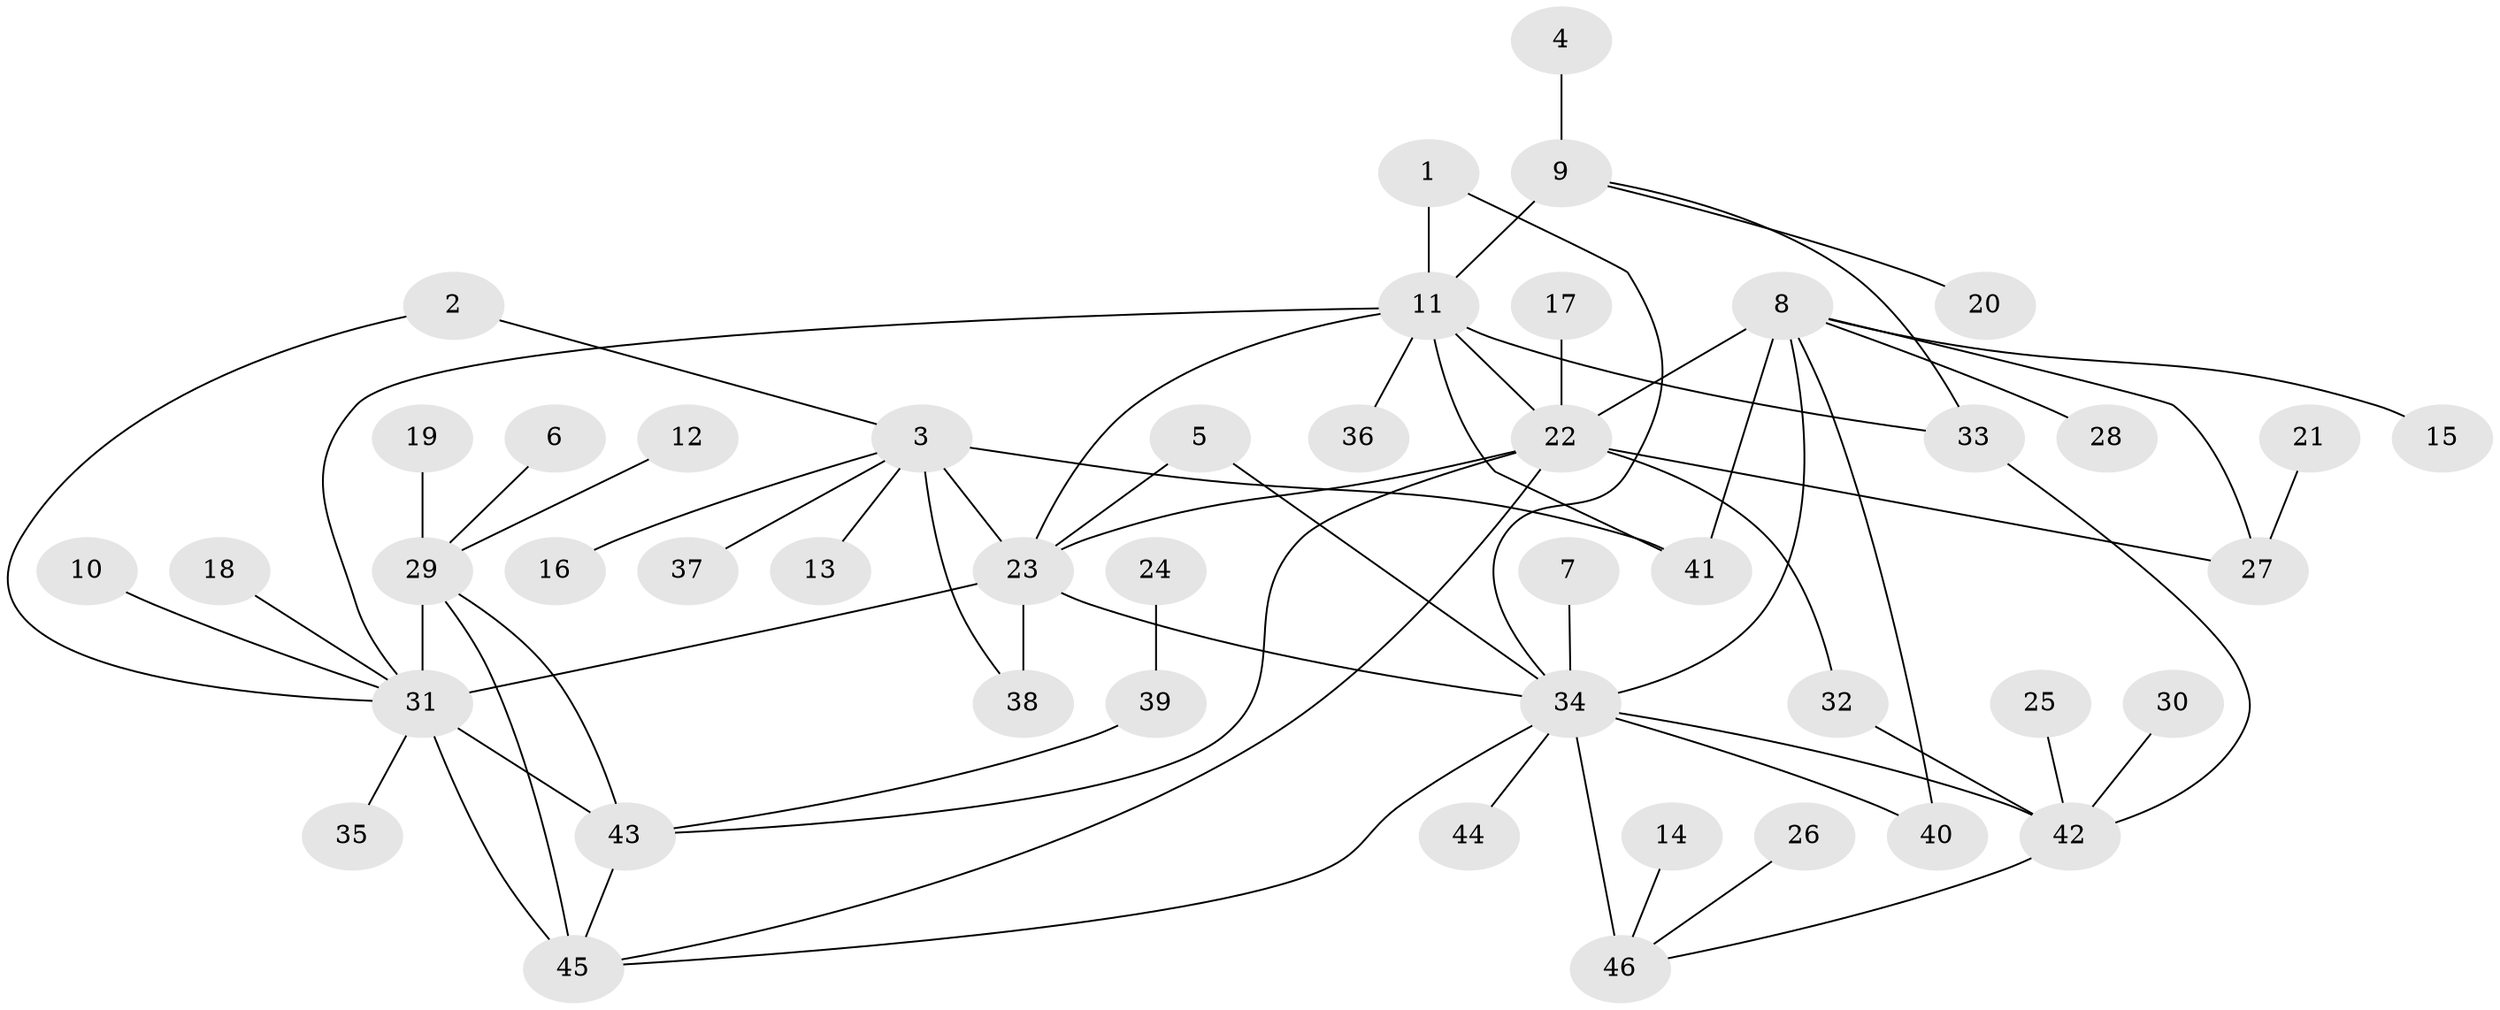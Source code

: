 // original degree distribution, {6: 0.04424778761061947, 8: 0.02654867256637168, 9: 0.05309734513274336, 7: 0.035398230088495575, 10: 0.008849557522123894, 5: 0.008849557522123894, 4: 0.017699115044247787, 11: 0.017699115044247787, 12: 0.008849557522123894, 2: 0.18584070796460178, 3: 0.04424778761061947, 1: 0.5486725663716814}
// Generated by graph-tools (version 1.1) at 2025/37/03/04/25 23:37:42]
// undirected, 46 vertices, 66 edges
graph export_dot {
  node [color=gray90,style=filled];
  1;
  2;
  3;
  4;
  5;
  6;
  7;
  8;
  9;
  10;
  11;
  12;
  13;
  14;
  15;
  16;
  17;
  18;
  19;
  20;
  21;
  22;
  23;
  24;
  25;
  26;
  27;
  28;
  29;
  30;
  31;
  32;
  33;
  34;
  35;
  36;
  37;
  38;
  39;
  40;
  41;
  42;
  43;
  44;
  45;
  46;
  1 -- 11 [weight=1.0];
  1 -- 34 [weight=1.0];
  2 -- 3 [weight=1.0];
  2 -- 31 [weight=1.0];
  3 -- 13 [weight=1.0];
  3 -- 16 [weight=1.0];
  3 -- 23 [weight=2.0];
  3 -- 37 [weight=1.0];
  3 -- 38 [weight=2.0];
  3 -- 41 [weight=1.0];
  4 -- 9 [weight=1.0];
  5 -- 23 [weight=1.0];
  5 -- 34 [weight=1.0];
  6 -- 29 [weight=1.0];
  7 -- 34 [weight=1.0];
  8 -- 15 [weight=1.0];
  8 -- 22 [weight=4.0];
  8 -- 27 [weight=2.0];
  8 -- 28 [weight=1.0];
  8 -- 34 [weight=1.0];
  8 -- 40 [weight=1.0];
  8 -- 41 [weight=1.0];
  9 -- 11 [weight=4.0];
  9 -- 20 [weight=1.0];
  9 -- 33 [weight=2.0];
  10 -- 31 [weight=1.0];
  11 -- 22 [weight=1.0];
  11 -- 23 [weight=1.0];
  11 -- 31 [weight=1.0];
  11 -- 33 [weight=2.0];
  11 -- 36 [weight=1.0];
  11 -- 41 [weight=1.0];
  12 -- 29 [weight=1.0];
  14 -- 46 [weight=1.0];
  17 -- 22 [weight=1.0];
  18 -- 31 [weight=1.0];
  19 -- 29 [weight=1.0];
  21 -- 27 [weight=1.0];
  22 -- 23 [weight=1.0];
  22 -- 27 [weight=2.0];
  22 -- 32 [weight=1.0];
  22 -- 43 [weight=1.0];
  22 -- 45 [weight=1.0];
  23 -- 31 [weight=1.0];
  23 -- 34 [weight=1.0];
  23 -- 38 [weight=4.0];
  24 -- 39 [weight=1.0];
  25 -- 42 [weight=1.0];
  26 -- 46 [weight=1.0];
  29 -- 31 [weight=2.0];
  29 -- 43 [weight=1.0];
  29 -- 45 [weight=1.0];
  30 -- 42 [weight=1.0];
  31 -- 35 [weight=1.0];
  31 -- 43 [weight=2.0];
  31 -- 45 [weight=2.0];
  32 -- 42 [weight=1.0];
  33 -- 42 [weight=1.0];
  34 -- 40 [weight=1.0];
  34 -- 42 [weight=3.0];
  34 -- 44 [weight=1.0];
  34 -- 45 [weight=1.0];
  34 -- 46 [weight=3.0];
  39 -- 43 [weight=1.0];
  42 -- 46 [weight=1.0];
  43 -- 45 [weight=1.0];
}
